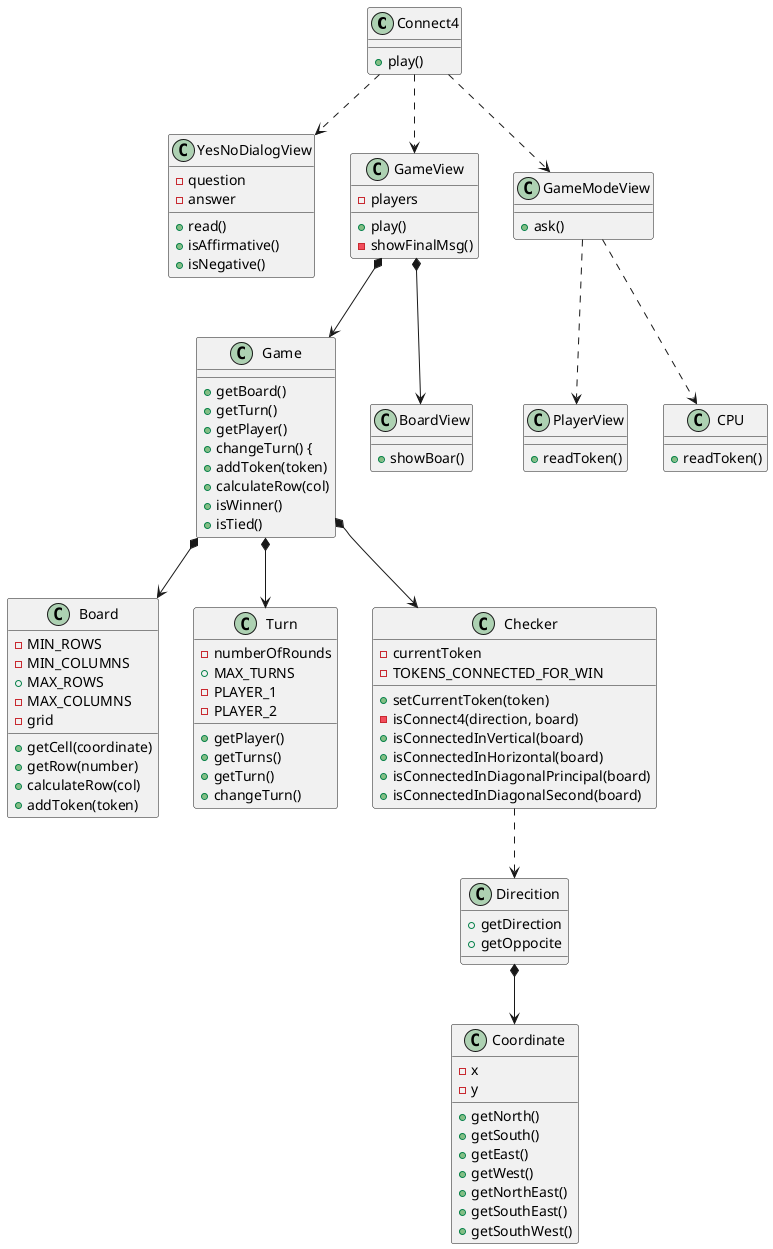 @startuml
Connect4 ..> YesNoDialogView
Connect4 ..> GameView
Connect4 ..> GameModeView
Connect4 : + play()

GameModeView ..> PlayerView
GameModeView ..> CPU
GameModeView : + ask()

YesNoDialogView : - question
YesNoDialogView : - answer
YesNoDialogView : + read()
YesNoDialogView : + isAffirmative()
YesNoDialogView : + isNegative()

CPU : + readToken()
PlayerView : + readToken()

GameView : - players
GameView *--> Game
GameView : + play()
GameView : - showFinalMsg()
GameView *--> BoardView

BoardView : + showBoar()

Game *--> Board
Game *--> Turn
Game *--> Checker
Game : + getBoard()
Game : + getTurn()
Game : + getPlayer()
Game : + changeTurn() {
Game : + addToken(token)
Game : + calculateRow(col)
Game : + isWinner()
Game : + isTied()

Board : - MIN_ROWS
Board : - MIN_COLUMNS
Board : + MAX_ROWS
Board : - MAX_COLUMNS
Board : - grid    
Board : + getCell(coordinate)
Board : + getRow(number)
Board : + calculateRow(col)
Board : + addToken(token)

Turn : - numberOfRounds
Turn : + MAX_TURNS
Turn : - PLAYER_1
Turn : - PLAYER_2
Turn : + getPlayer()
Turn : + getTurns()
Turn : + getTurn()
Turn : + changeTurn()

Checker : - currentToken
Checker : - TOKENS_CONNECTED_FOR_WIN
Checker : + setCurrentToken(token)
Checker : - isConnect4(direction, board)
Checker : + isConnectedInVertical(board)
Checker : + isConnectedInHorizontal(board)
Checker : + isConnectedInDiagonalPrincipal(board)
Checker : + isConnectedInDiagonalSecond(board)
Checker ..> Direcition

Direcition *--> Coordinate
Direcition : + getDirection
Direcition : + getOppocite

Coordinate : - x
Coordinate : - y
Coordinate : + getNorth() 
Coordinate : + getSouth() 
Coordinate : + getEast() 
Coordinate : + getWest() 
Coordinate : + getNorthEast() 
Coordinate : + getSouthEast() 
Coordinate : + getSouthWest() 

@enduml